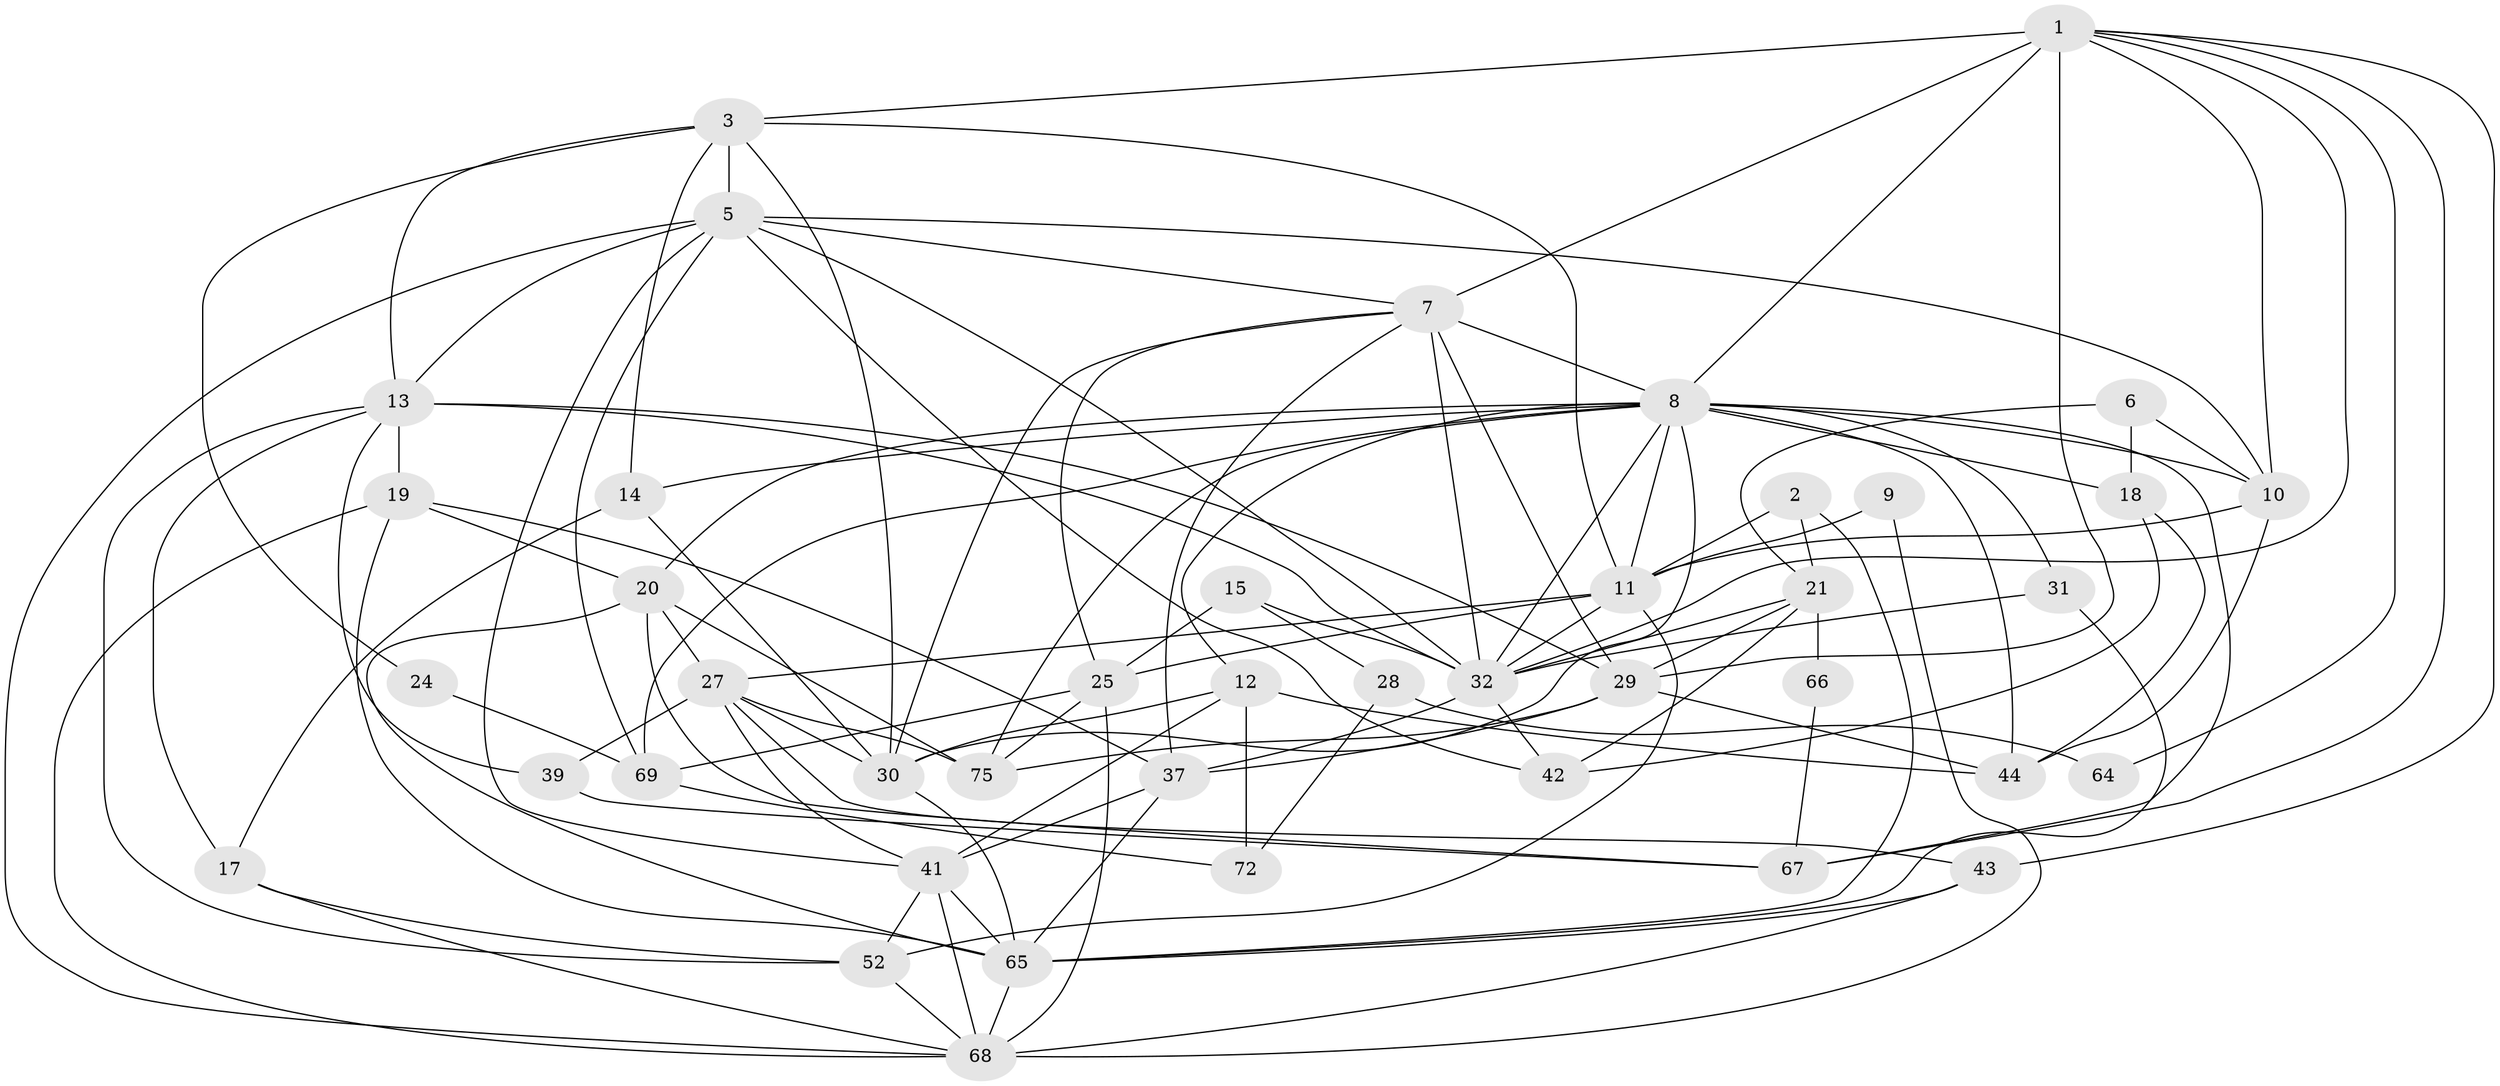 // original degree distribution, {5: 0.20238095238095238, 3: 0.2976190476190476, 2: 0.09523809523809523, 8: 0.011904761904761904, 4: 0.2976190476190476, 6: 0.07142857142857142, 9: 0.011904761904761904, 7: 0.011904761904761904}
// Generated by graph-tools (version 1.1) at 2025/14/03/09/25 04:14:59]
// undirected, 42 vertices, 118 edges
graph export_dot {
graph [start="1"]
  node [color=gray90,style=filled];
  1 [super="+4+71"];
  2;
  3 [super="+36+63"];
  5 [super="+70"];
  6;
  7 [super="+77+57+62"];
  8 [super="+81+16+47"];
  9;
  10 [super="+33"];
  11 [super="+34"];
  12;
  13 [super="+35"];
  14 [super="+46"];
  15;
  17;
  18;
  19 [super="+26"];
  20 [super="+22"];
  21 [super="+56"];
  24 [super="+55"];
  25 [super="+38"];
  27 [super="+76"];
  28;
  29 [super="+84"];
  30 [super="+53+54"];
  31;
  32 [super="+45+83+51"];
  37 [super="+50"];
  39;
  41 [super="+49"];
  42;
  43;
  44;
  52;
  64;
  65 [super="+80+74+78"];
  66;
  67;
  68 [super="+79"];
  69;
  72;
  75;
  1 -- 8 [weight=3];
  1 -- 7 [weight=2];
  1 -- 32 [weight=2];
  1 -- 64;
  1 -- 3;
  1 -- 10;
  1 -- 43;
  1 -- 29;
  1 -- 67;
  2 -- 21;
  2 -- 11;
  2 -- 65;
  3 -- 11;
  3 -- 14;
  3 -- 13;
  3 -- 5;
  3 -- 30;
  3 -- 24;
  5 -- 42;
  5 -- 68;
  5 -- 10;
  5 -- 32;
  5 -- 69;
  5 -- 13;
  5 -- 7;
  5 -- 41;
  6 -- 18;
  6 -- 10;
  6 -- 21;
  7 -- 37;
  7 -- 8;
  7 -- 30;
  7 -- 25;
  7 -- 32;
  7 -- 29;
  8 -- 14;
  8 -- 30;
  8 -- 67;
  8 -- 31;
  8 -- 75;
  8 -- 12;
  8 -- 32;
  8 -- 69;
  8 -- 10;
  8 -- 11;
  8 -- 44;
  8 -- 18;
  8 -- 20;
  9 -- 11;
  9 -- 68;
  10 -- 44;
  10 -- 11;
  11 -- 52;
  11 -- 27;
  11 -- 25;
  11 -- 32;
  12 -- 44;
  12 -- 41;
  12 -- 72;
  12 -- 30;
  13 -- 19;
  13 -- 39;
  13 -- 17;
  13 -- 52;
  13 -- 29;
  13 -- 32;
  14 -- 17;
  14 -- 30;
  15 -- 25;
  15 -- 28;
  15 -- 32;
  17 -- 52;
  17 -- 68;
  18 -- 44;
  18 -- 42;
  19 -- 65;
  19 -- 68;
  19 -- 37;
  19 -- 20;
  20 -- 67;
  20 -- 75 [weight=2];
  20 -- 27;
  20 -- 65;
  21 -- 32;
  21 -- 66;
  21 -- 42;
  21 -- 29;
  24 -- 69 [weight=2];
  25 -- 75;
  25 -- 68 [weight=2];
  25 -- 69;
  27 -- 30;
  27 -- 39;
  27 -- 41;
  27 -- 75;
  27 -- 43;
  28 -- 72;
  28 -- 64;
  29 -- 75;
  29 -- 44;
  29 -- 37;
  30 -- 65;
  31 -- 32;
  31 -- 65;
  32 -- 42;
  32 -- 37;
  37 -- 65;
  37 -- 41;
  39 -- 67;
  41 -- 68;
  41 -- 52;
  41 -- 65;
  43 -- 68;
  43 -- 65;
  52 -- 68;
  65 -- 68;
  66 -- 67;
  69 -- 72;
}
